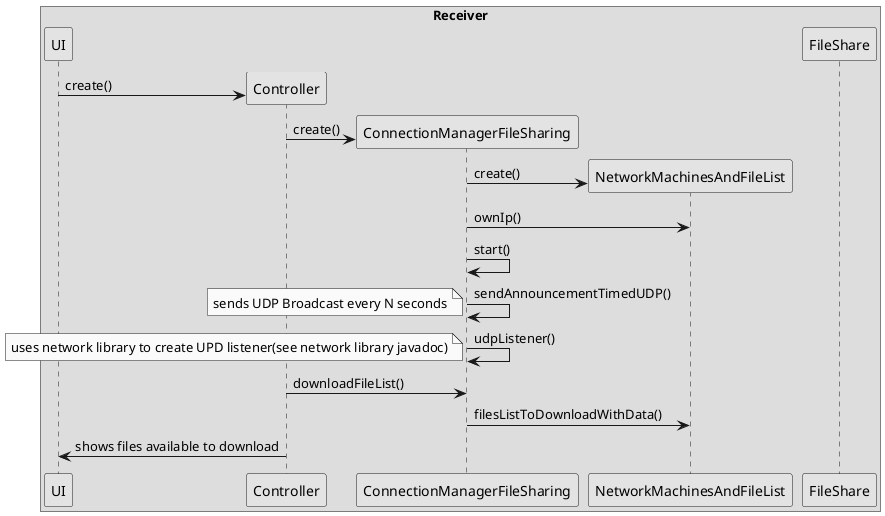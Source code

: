 @startuml IPC08.1_UDP_file_sharing_Reciever_SD.png

   skinparam handwritten false
   skinparam monochrome true
   skinparam packageStyle rect
   skinparam defaultFontName FG Virgil
   skinparam shadowing false
    

   box "Receiver"
    participant "UI"
    
    participant "Controller"
    
    participant "ConnectionManagerFileSharing"
    participant "NetworkMachinesAndFileList"
    participant "FileShare"
  end box


    create Controller
    
    UI->Controller: create()
    create ConnectionManagerFileSharing
    Controller -> ConnectionManagerFileSharing :create()
    create NetworkMachinesAndFileList
    ConnectionManagerFileSharing->NetworkMachinesAndFileList:create()
    ConnectionManagerFileSharing->NetworkMachinesAndFileList: ownIp()
    ConnectionManagerFileSharing->ConnectionManagerFileSharing: start()
    ConnectionManagerFileSharing->ConnectionManagerFileSharing:sendAnnouncementTimedUDP()
    note left: sends UDP Broadcast every N seconds
    ConnectionManagerFileSharing->ConnectionManagerFileSharing:udpListener()
    note left:uses network library to create UPD listener(see network library javadoc)
    Controller->ConnectionManagerFileSharing:downloadFileList()
    ConnectionManagerFileSharing->NetworkMachinesAndFileList:filesListToDownloadWithData()
    Controller->UI:shows files available to download
@enduml
